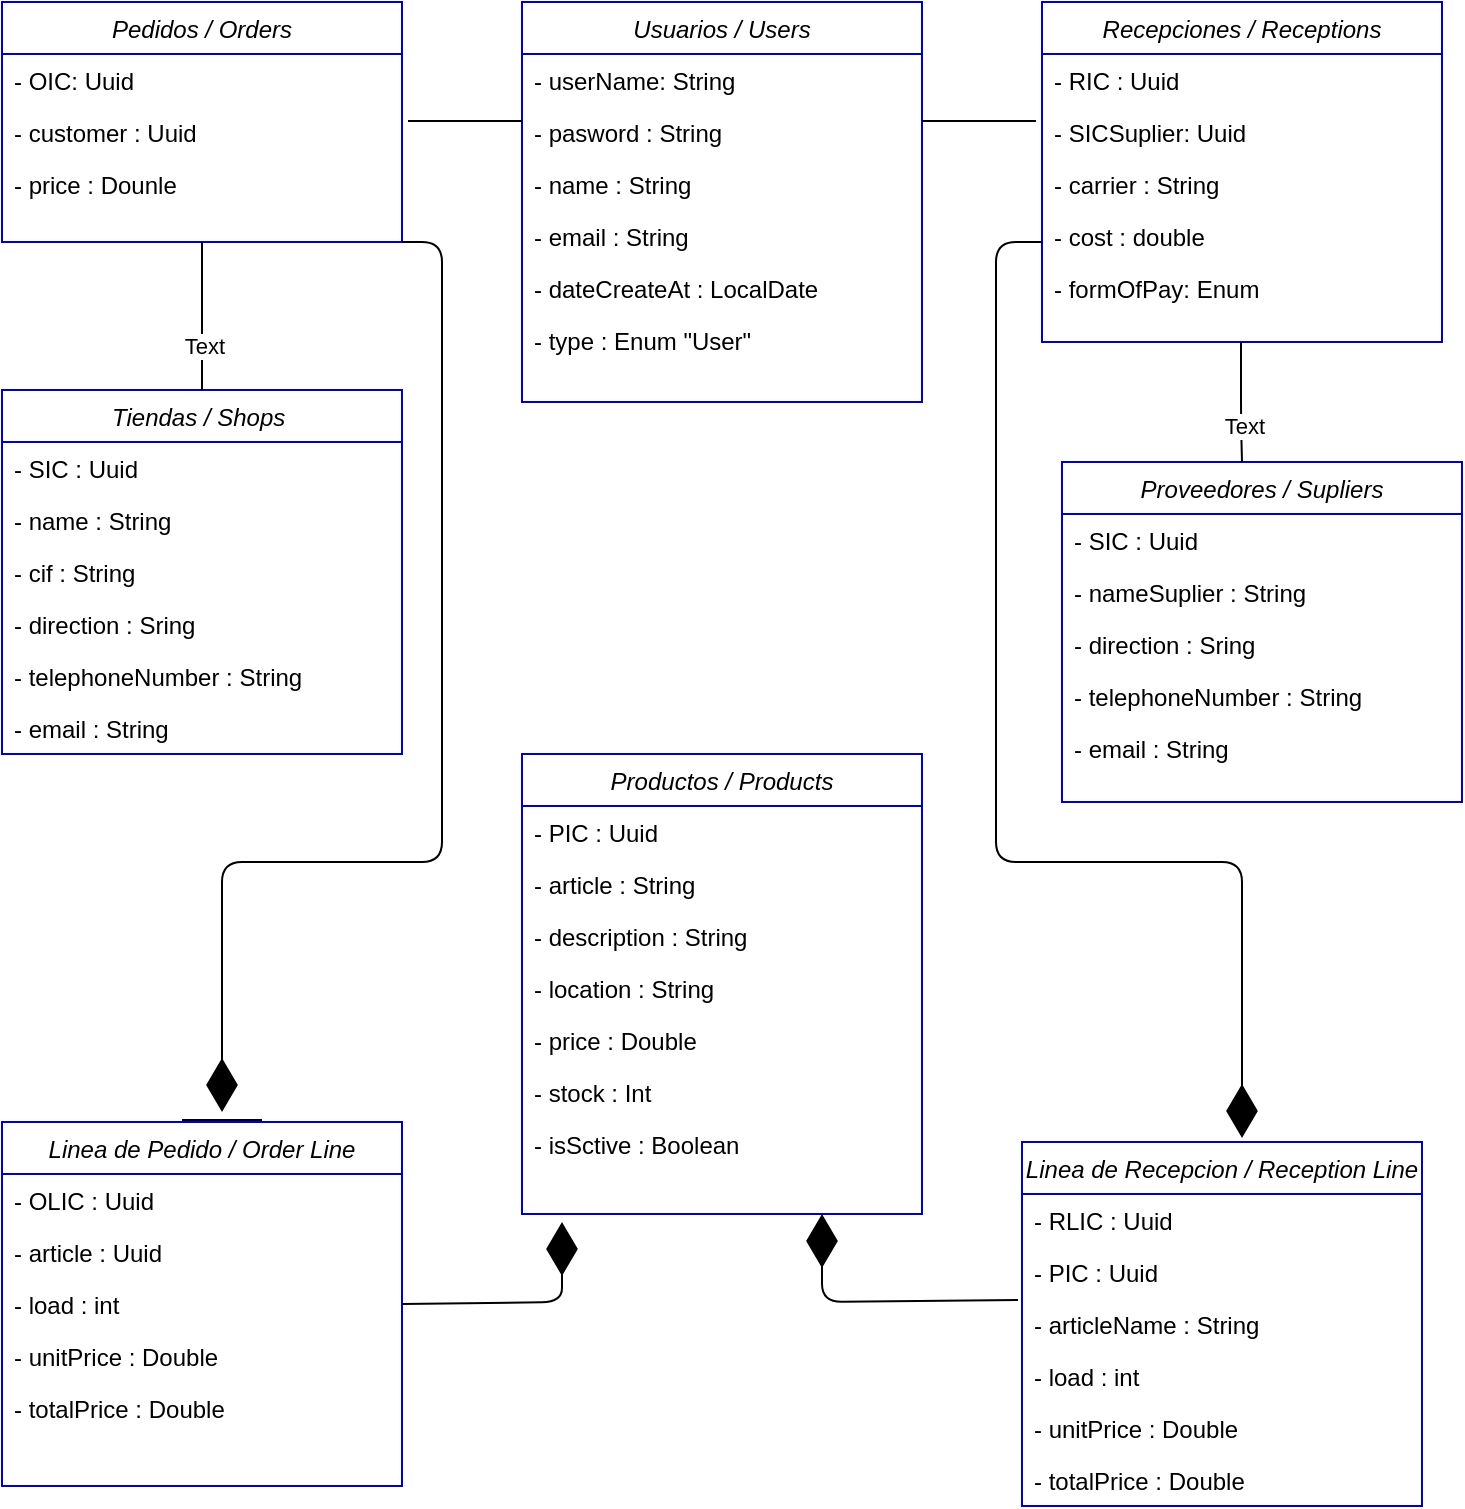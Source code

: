 <mxfile version="15.2.7" type="device"><diagram id="C5RBs43oDa-KdzZeNtuy" name="Page-1"><mxGraphModel dx="1920" dy="494" grid="1" gridSize="10" guides="1" tooltips="1" connect="1" arrows="1" fold="1" page="1" pageScale="1" pageWidth="827" pageHeight="1169" math="0" shadow="0"><root><mxCell id="WIyWlLk6GJQsqaUBKTNV-0"/><mxCell id="WIyWlLk6GJQsqaUBKTNV-1" parent="WIyWlLk6GJQsqaUBKTNV-0"/><mxCell id="xP6IEk8G_7_wYVqHRWd4-0" value="Pedidos / Orders" style="swimlane;fontStyle=2;align=center;verticalAlign=top;childLayout=stackLayout;horizontal=1;startSize=26;horizontalStack=0;resizeParent=1;resizeLast=0;collapsible=1;marginBottom=0;rounded=0;shadow=0;strokeWidth=1;fillColor=#FFFFFF;strokeColor=#0000CC;" parent="WIyWlLk6GJQsqaUBKTNV-1" vertex="1"><mxGeometry x="-800" y="220" width="200" height="120" as="geometry"><mxRectangle x="-200" y="50" width="160" height="26" as="alternateBounds"/></mxGeometry></mxCell><mxCell id="xP6IEk8G_7_wYVqHRWd4-20" value="- OIC: Uuid&#10;" style="text;align=left;verticalAlign=top;spacingLeft=4;spacingRight=4;overflow=hidden;rotatable=0;points=[[0,0.5],[1,0.5]];portConstraint=eastwest;rounded=0;shadow=0;html=0;" parent="xP6IEk8G_7_wYVqHRWd4-0" vertex="1"><mxGeometry y="26" width="200" height="26" as="geometry"/></mxCell><mxCell id="xP6IEk8G_7_wYVqHRWd4-1" value="- customer : Uuid" style="text;align=left;verticalAlign=top;spacingLeft=4;spacingRight=4;overflow=hidden;rotatable=0;points=[[0,0.5],[1,0.5]];portConstraint=eastwest;" parent="xP6IEk8G_7_wYVqHRWd4-0" vertex="1"><mxGeometry y="52" width="200" height="26" as="geometry"/></mxCell><mxCell id="xP6IEk8G_7_wYVqHRWd4-2" value="- price : Dounle" style="text;align=left;verticalAlign=top;spacingLeft=4;spacingRight=4;overflow=hidden;rotatable=0;points=[[0,0.5],[1,0.5]];portConstraint=eastwest;rounded=0;shadow=0;html=0;" parent="xP6IEk8G_7_wYVqHRWd4-0" vertex="1"><mxGeometry y="78" width="200" height="26" as="geometry"/></mxCell><mxCell id="XiTa4pajt9Ke85h2i4oA-1" value="Tiendas / Shops " style="swimlane;fontStyle=2;align=center;verticalAlign=top;childLayout=stackLayout;horizontal=1;startSize=26;horizontalStack=0;resizeParent=1;resizeLast=0;collapsible=1;marginBottom=0;rounded=0;shadow=0;strokeWidth=1;fillColor=#FFFFFF;strokeColor=#0000CC;" parent="WIyWlLk6GJQsqaUBKTNV-1" vertex="1"><mxGeometry x="-800" y="414" width="200" height="182" as="geometry"><mxRectangle x="-200" y="50" width="160" height="26" as="alternateBounds"/></mxGeometry></mxCell><mxCell id="XiTa4pajt9Ke85h2i4oA-2" value="- SIC : Uuid" style="text;align=left;verticalAlign=top;spacingLeft=4;spacingRight=4;overflow=hidden;rotatable=0;points=[[0,0.5],[1,0.5]];portConstraint=eastwest;" parent="XiTa4pajt9Ke85h2i4oA-1" vertex="1"><mxGeometry y="26" width="200" height="26" as="geometry"/></mxCell><mxCell id="XiTa4pajt9Ke85h2i4oA-3" value="- name : String" style="text;align=left;verticalAlign=top;spacingLeft=4;spacingRight=4;overflow=hidden;rotatable=0;points=[[0,0.5],[1,0.5]];portConstraint=eastwest;rounded=0;shadow=0;html=0;" parent="XiTa4pajt9Ke85h2i4oA-1" vertex="1"><mxGeometry y="52" width="200" height="26" as="geometry"/></mxCell><mxCell id="XiTa4pajt9Ke85h2i4oA-63" value="- cif : String" style="text;align=left;verticalAlign=top;spacingLeft=4;spacingRight=4;overflow=hidden;rotatable=0;points=[[0,0.5],[1,0.5]];portConstraint=eastwest;" parent="XiTa4pajt9Ke85h2i4oA-1" vertex="1"><mxGeometry y="78" width="200" height="26" as="geometry"/></mxCell><mxCell id="XiTa4pajt9Ke85h2i4oA-4" value="- direction : Sring" style="text;align=left;verticalAlign=top;spacingLeft=4;spacingRight=4;overflow=hidden;rotatable=0;points=[[0,0.5],[1,0.5]];portConstraint=eastwest;rounded=0;shadow=0;html=0;" parent="XiTa4pajt9Ke85h2i4oA-1" vertex="1"><mxGeometry y="104" width="200" height="26" as="geometry"/></mxCell><mxCell id="XiTa4pajt9Ke85h2i4oA-5" value="- telephoneNumber : String" style="text;align=left;verticalAlign=top;spacingLeft=4;spacingRight=4;overflow=hidden;rotatable=0;points=[[0,0.5],[1,0.5]];portConstraint=eastwest;rounded=0;shadow=0;html=0;" parent="XiTa4pajt9Ke85h2i4oA-1" vertex="1"><mxGeometry y="130" width="200" height="26" as="geometry"/></mxCell><mxCell id="XiTa4pajt9Ke85h2i4oA-7" value="- email : String" style="text;align=left;verticalAlign=top;spacingLeft=4;spacingRight=4;overflow=hidden;rotatable=0;points=[[0,0.5],[1,0.5]];portConstraint=eastwest;rounded=0;shadow=0;html=0;" parent="XiTa4pajt9Ke85h2i4oA-1" vertex="1"><mxGeometry y="156" width="200" height="26" as="geometry"/></mxCell><mxCell id="XiTa4pajt9Ke85h2i4oA-14" value="Productos / Products" style="swimlane;fontStyle=2;align=center;verticalAlign=top;childLayout=stackLayout;horizontal=1;startSize=26;horizontalStack=0;resizeParent=1;resizeLast=0;collapsible=1;marginBottom=0;rounded=0;shadow=0;strokeWidth=1;fillColor=#FFFFFF;strokeColor=#0000CC;" parent="WIyWlLk6GJQsqaUBKTNV-1" vertex="1"><mxGeometry x="-540" y="596" width="200" height="230" as="geometry"><mxRectangle x="-200" y="50" width="160" height="26" as="alternateBounds"/></mxGeometry></mxCell><mxCell id="XiTa4pajt9Ke85h2i4oA-15" value="- PIC : Uuid" style="text;align=left;verticalAlign=top;spacingLeft=4;spacingRight=4;overflow=hidden;rotatable=0;points=[[0,0.5],[1,0.5]];portConstraint=eastwest;" parent="XiTa4pajt9Ke85h2i4oA-14" vertex="1"><mxGeometry y="26" width="200" height="26" as="geometry"/></mxCell><mxCell id="XiTa4pajt9Ke85h2i4oA-16" value="- article : String" style="text;align=left;verticalAlign=top;spacingLeft=4;spacingRight=4;overflow=hidden;rotatable=0;points=[[0,0.5],[1,0.5]];portConstraint=eastwest;rounded=0;shadow=0;html=0;" parent="XiTa4pajt9Ke85h2i4oA-14" vertex="1"><mxGeometry y="52" width="200" height="26" as="geometry"/></mxCell><mxCell id="XiTa4pajt9Ke85h2i4oA-17" value="- description : String" style="text;align=left;verticalAlign=top;spacingLeft=4;spacingRight=4;overflow=hidden;rotatable=0;points=[[0,0.5],[1,0.5]];portConstraint=eastwest;rounded=0;shadow=0;html=0;" parent="XiTa4pajt9Ke85h2i4oA-14" vertex="1"><mxGeometry y="78" width="200" height="26" as="geometry"/></mxCell><mxCell id="XiTa4pajt9Ke85h2i4oA-18" value="- location : String" style="text;align=left;verticalAlign=top;spacingLeft=4;spacingRight=4;overflow=hidden;rotatable=0;points=[[0,0.5],[1,0.5]];portConstraint=eastwest;rounded=0;shadow=0;html=0;" parent="XiTa4pajt9Ke85h2i4oA-14" vertex="1"><mxGeometry y="104" width="200" height="26" as="geometry"/></mxCell><mxCell id="XiTa4pajt9Ke85h2i4oA-19" value="- price : Double" style="text;align=left;verticalAlign=top;spacingLeft=4;spacingRight=4;overflow=hidden;rotatable=0;points=[[0,0.5],[1,0.5]];portConstraint=eastwest;rounded=0;shadow=0;html=0;" parent="XiTa4pajt9Ke85h2i4oA-14" vertex="1"><mxGeometry y="130" width="200" height="26" as="geometry"/></mxCell><mxCell id="XiTa4pajt9Ke85h2i4oA-20" value="- stock : Int" style="text;align=left;verticalAlign=top;spacingLeft=4;spacingRight=4;overflow=hidden;rotatable=0;points=[[0,0.5],[1,0.5]];portConstraint=eastwest;rounded=0;shadow=0;html=0;" parent="XiTa4pajt9Ke85h2i4oA-14" vertex="1"><mxGeometry y="156" width="200" height="26" as="geometry"/></mxCell><mxCell id="XiTa4pajt9Ke85h2i4oA-21" value="- isSctive : Boolean" style="text;align=left;verticalAlign=top;spacingLeft=4;spacingRight=4;overflow=hidden;rotatable=0;points=[[0,0.5],[1,0.5]];portConstraint=eastwest;rounded=0;shadow=0;html=0;" parent="XiTa4pajt9Ke85h2i4oA-14" vertex="1"><mxGeometry y="182" width="200" height="26" as="geometry"/></mxCell><mxCell id="XiTa4pajt9Ke85h2i4oA-27" value="Recepciones / Receptions" style="swimlane;fontStyle=2;align=center;verticalAlign=top;childLayout=stackLayout;horizontal=1;startSize=26;horizontalStack=0;resizeParent=1;resizeLast=0;collapsible=1;marginBottom=0;rounded=0;shadow=0;strokeWidth=1;fillColor=#FFFFFF;strokeColor=#0000CC;" parent="WIyWlLk6GJQsqaUBKTNV-1" vertex="1"><mxGeometry x="-280" y="220" width="200" height="170" as="geometry"><mxRectangle x="-200" y="50" width="160" height="26" as="alternateBounds"/></mxGeometry></mxCell><mxCell id="XiTa4pajt9Ke85h2i4oA-28" value="- RIC : Uuid" style="text;align=left;verticalAlign=top;spacingLeft=4;spacingRight=4;overflow=hidden;rotatable=0;points=[[0,0.5],[1,0.5]];portConstraint=eastwest;" parent="XiTa4pajt9Ke85h2i4oA-27" vertex="1"><mxGeometry y="26" width="200" height="26" as="geometry"/></mxCell><mxCell id="XiTa4pajt9Ke85h2i4oA-29" value="- SICSuplier: Uuid" style="text;align=left;verticalAlign=top;spacingLeft=4;spacingRight=4;overflow=hidden;rotatable=0;points=[[0,0.5],[1,0.5]];portConstraint=eastwest;rounded=0;shadow=0;html=0;" parent="XiTa4pajt9Ke85h2i4oA-27" vertex="1"><mxGeometry y="52" width="200" height="26" as="geometry"/></mxCell><mxCell id="XiTa4pajt9Ke85h2i4oA-30" value="- carrier : String" style="text;align=left;verticalAlign=top;spacingLeft=4;spacingRight=4;overflow=hidden;rotatable=0;points=[[0,0.5],[1,0.5]];portConstraint=eastwest;rounded=0;shadow=0;html=0;" parent="XiTa4pajt9Ke85h2i4oA-27" vertex="1"><mxGeometry y="78" width="200" height="26" as="geometry"/></mxCell><mxCell id="XiTa4pajt9Ke85h2i4oA-31" value="- cost : double" style="text;align=left;verticalAlign=top;spacingLeft=4;spacingRight=4;overflow=hidden;rotatable=0;points=[[0,0.5],[1,0.5]];portConstraint=eastwest;rounded=0;shadow=0;html=0;" parent="XiTa4pajt9Ke85h2i4oA-27" vertex="1"><mxGeometry y="104" width="200" height="26" as="geometry"/></mxCell><mxCell id="XiTa4pajt9Ke85h2i4oA-88" value="- formOfPay: Enum " style="text;align=left;verticalAlign=top;spacingLeft=4;spacingRight=4;overflow=hidden;rotatable=0;points=[[0,0.5],[1,0.5]];portConstraint=eastwest;rounded=0;shadow=0;html=0;" parent="XiTa4pajt9Ke85h2i4oA-27" vertex="1"><mxGeometry y="130" width="200" height="26" as="geometry"/></mxCell><mxCell id="XiTa4pajt9Ke85h2i4oA-65" value="Linea de Recepcion / Reception Line" style="swimlane;fontStyle=2;align=center;verticalAlign=top;childLayout=stackLayout;horizontal=1;startSize=26;horizontalStack=0;resizeParent=1;resizeLast=0;collapsible=1;marginBottom=0;rounded=0;shadow=0;strokeWidth=1;fillColor=#FFFFFF;strokeColor=#0000CC;" parent="WIyWlLk6GJQsqaUBKTNV-1" vertex="1"><mxGeometry x="-290" y="790" width="200" height="182" as="geometry"><mxRectangle x="-200" y="50" width="160" height="26" as="alternateBounds"/></mxGeometry></mxCell><mxCell id="XiTa4pajt9Ke85h2i4oA-66" value="- RLIC : Uuid" style="text;align=left;verticalAlign=top;spacingLeft=4;spacingRight=4;overflow=hidden;rotatable=0;points=[[0,0.5],[1,0.5]];portConstraint=eastwest;" parent="XiTa4pajt9Ke85h2i4oA-65" vertex="1"><mxGeometry y="26" width="200" height="26" as="geometry"/></mxCell><mxCell id="XiTa4pajt9Ke85h2i4oA-67" value="- PIC : Uuid " style="text;align=left;verticalAlign=top;spacingLeft=4;spacingRight=4;overflow=hidden;rotatable=0;points=[[0,0.5],[1,0.5]];portConstraint=eastwest;rounded=0;shadow=0;html=0;" parent="XiTa4pajt9Ke85h2i4oA-65" vertex="1"><mxGeometry y="52" width="200" height="26" as="geometry"/></mxCell><mxCell id="XiTa4pajt9Ke85h2i4oA-89" value="- articleName : String" style="text;align=left;verticalAlign=top;spacingLeft=4;spacingRight=4;overflow=hidden;rotatable=0;points=[[0,0.5],[1,0.5]];portConstraint=eastwest;rounded=0;shadow=0;html=0;" parent="XiTa4pajt9Ke85h2i4oA-65" vertex="1"><mxGeometry y="78" width="200" height="26" as="geometry"/></mxCell><mxCell id="XiTa4pajt9Ke85h2i4oA-68" value="- load : int" style="text;align=left;verticalAlign=top;spacingLeft=4;spacingRight=4;overflow=hidden;rotatable=0;points=[[0,0.5],[1,0.5]];portConstraint=eastwest;rounded=0;shadow=0;html=0;" parent="XiTa4pajt9Ke85h2i4oA-65" vertex="1"><mxGeometry y="104" width="200" height="26" as="geometry"/></mxCell><mxCell id="XiTa4pajt9Ke85h2i4oA-69" value="- unitPrice : Double" style="text;align=left;verticalAlign=top;spacingLeft=4;spacingRight=4;overflow=hidden;rotatable=0;points=[[0,0.5],[1,0.5]];portConstraint=eastwest;rounded=0;shadow=0;html=0;" parent="XiTa4pajt9Ke85h2i4oA-65" vertex="1"><mxGeometry y="130" width="200" height="26" as="geometry"/></mxCell><mxCell id="XiTa4pajt9Ke85h2i4oA-71" value="- totalPrice : Double" style="text;align=left;verticalAlign=top;spacingLeft=4;spacingRight=4;overflow=hidden;rotatable=0;points=[[0,0.5],[1,0.5]];portConstraint=eastwest;rounded=0;shadow=0;html=0;" parent="XiTa4pajt9Ke85h2i4oA-65" vertex="1"><mxGeometry y="156" width="200" height="22" as="geometry"/></mxCell><mxCell id="XiTa4pajt9Ke85h2i4oA-72" value="Linea de Pedido / Order Line" style="swimlane;fontStyle=2;align=center;verticalAlign=top;childLayout=stackLayout;horizontal=1;startSize=26;horizontalStack=0;resizeParent=1;resizeLast=0;collapsible=1;marginBottom=0;rounded=0;shadow=0;strokeWidth=1;fillColor=#FFFFFF;strokeColor=#0000CC;" parent="WIyWlLk6GJQsqaUBKTNV-1" vertex="1"><mxGeometry x="-800" y="780" width="200" height="182" as="geometry"><mxRectangle x="-200" y="50" width="160" height="26" as="alternateBounds"/></mxGeometry></mxCell><mxCell id="XiTa4pajt9Ke85h2i4oA-73" value="- OLIC : Uuid" style="text;align=left;verticalAlign=top;spacingLeft=4;spacingRight=4;overflow=hidden;rotatable=0;points=[[0,0.5],[1,0.5]];portConstraint=eastwest;" parent="XiTa4pajt9Ke85h2i4oA-72" vertex="1"><mxGeometry y="26" width="200" height="26" as="geometry"/></mxCell><mxCell id="XiTa4pajt9Ke85h2i4oA-74" value="- article : Uuid " style="text;align=left;verticalAlign=top;spacingLeft=4;spacingRight=4;overflow=hidden;rotatable=0;points=[[0,0.5],[1,0.5]];portConstraint=eastwest;rounded=0;shadow=0;html=0;" parent="XiTa4pajt9Ke85h2i4oA-72" vertex="1"><mxGeometry y="52" width="200" height="26" as="geometry"/></mxCell><mxCell id="XiTa4pajt9Ke85h2i4oA-75" value="- load : int" style="text;align=left;verticalAlign=top;spacingLeft=4;spacingRight=4;overflow=hidden;rotatable=0;points=[[0,0.5],[1,0.5]];portConstraint=eastwest;rounded=0;shadow=0;html=0;" parent="XiTa4pajt9Ke85h2i4oA-72" vertex="1"><mxGeometry y="78" width="200" height="26" as="geometry"/></mxCell><mxCell id="XiTa4pajt9Ke85h2i4oA-76" value="- unitPrice : Double" style="text;align=left;verticalAlign=top;spacingLeft=4;spacingRight=4;overflow=hidden;rotatable=0;points=[[0,0.5],[1,0.5]];portConstraint=eastwest;rounded=0;shadow=0;html=0;" parent="XiTa4pajt9Ke85h2i4oA-72" vertex="1"><mxGeometry y="104" width="200" height="26" as="geometry"/></mxCell><mxCell id="XiTa4pajt9Ke85h2i4oA-77" value="- totalPrice : Double" style="text;align=left;verticalAlign=top;spacingLeft=4;spacingRight=4;overflow=hidden;rotatable=0;points=[[0,0.5],[1,0.5]];portConstraint=eastwest;rounded=0;shadow=0;html=0;" parent="XiTa4pajt9Ke85h2i4oA-72" vertex="1"><mxGeometry y="130" width="200" height="26" as="geometry"/></mxCell><mxCell id="XiTa4pajt9Ke85h2i4oA-40" value="Usuarios / Users" style="swimlane;fontStyle=2;align=center;verticalAlign=top;childLayout=stackLayout;horizontal=1;startSize=26;horizontalStack=0;resizeParent=1;resizeLast=0;collapsible=1;marginBottom=0;rounded=0;shadow=0;strokeWidth=1;fillColor=#FFFFFF;strokeColor=#0000CC;" parent="WIyWlLk6GJQsqaUBKTNV-1" vertex="1"><mxGeometry x="-540" y="220" width="200" height="200" as="geometry"><mxRectangle x="-200" y="50" width="160" height="26" as="alternateBounds"/></mxGeometry></mxCell><mxCell id="XiTa4pajt9Ke85h2i4oA-41" value="- userName: String" style="text;align=left;verticalAlign=top;spacingLeft=4;spacingRight=4;overflow=hidden;rotatable=0;points=[[0,0.5],[1,0.5]];portConstraint=eastwest;" parent="XiTa4pajt9Ke85h2i4oA-40" vertex="1"><mxGeometry y="26" width="200" height="26" as="geometry"/></mxCell><mxCell id="XiTa4pajt9Ke85h2i4oA-42" value="- pasword : String" style="text;align=left;verticalAlign=top;spacingLeft=4;spacingRight=4;overflow=hidden;rotatable=0;points=[[0,0.5],[1,0.5]];portConstraint=eastwest;rounded=0;shadow=0;html=0;" parent="XiTa4pajt9Ke85h2i4oA-40" vertex="1"><mxGeometry y="52" width="200" height="26" as="geometry"/></mxCell><mxCell id="XiTa4pajt9Ke85h2i4oA-43" value="- name : String" style="text;align=left;verticalAlign=top;spacingLeft=4;spacingRight=4;overflow=hidden;rotatable=0;points=[[0,0.5],[1,0.5]];portConstraint=eastwest;rounded=0;shadow=0;html=0;" parent="XiTa4pajt9Ke85h2i4oA-40" vertex="1"><mxGeometry y="78" width="200" height="26" as="geometry"/></mxCell><mxCell id="XiTa4pajt9Ke85h2i4oA-44" value="- email : String" style="text;align=left;verticalAlign=top;spacingLeft=4;spacingRight=4;overflow=hidden;rotatable=0;points=[[0,0.5],[1,0.5]];portConstraint=eastwest;rounded=0;shadow=0;html=0;" parent="XiTa4pajt9Ke85h2i4oA-40" vertex="1"><mxGeometry y="104" width="200" height="26" as="geometry"/></mxCell><mxCell id="XiTa4pajt9Ke85h2i4oA-45" value="- dateCreateAt : LocalDate" style="text;align=left;verticalAlign=top;spacingLeft=4;spacingRight=4;overflow=hidden;rotatable=0;points=[[0,0.5],[1,0.5]];portConstraint=eastwest;rounded=0;shadow=0;html=0;" parent="XiTa4pajt9Ke85h2i4oA-40" vertex="1"><mxGeometry y="130" width="200" height="26" as="geometry"/></mxCell><mxCell id="XiTa4pajt9Ke85h2i4oA-46" value="- type : Enum &quot;User&quot;" style="text;align=left;verticalAlign=top;spacingLeft=4;spacingRight=4;overflow=hidden;rotatable=0;points=[[0,0.5],[1,0.5]];portConstraint=eastwest;rounded=0;shadow=0;html=0;" parent="XiTa4pajt9Ke85h2i4oA-40" vertex="1"><mxGeometry y="156" width="200" height="26" as="geometry"/></mxCell><mxCell id="XiTa4pajt9Ke85h2i4oA-96" value="" style="endArrow=none;html=1;exitX=1;exitY=-0.192;exitDx=0;exitDy=0;exitPerimeter=0;" parent="WIyWlLk6GJQsqaUBKTNV-1" edge="1"><mxGeometry width="50" height="50" relative="1" as="geometry"><mxPoint x="-340" y="279.508" as="sourcePoint"/><mxPoint x="-283" y="279.5" as="targetPoint"/></mxGeometry></mxCell><mxCell id="XiTa4pajt9Ke85h2i4oA-98" value="" style="endArrow=diamondThin;endFill=1;endSize=24;html=1;exitX=1;exitY=1;exitDx=0;exitDy=0;" parent="WIyWlLk6GJQsqaUBKTNV-1" source="xP6IEk8G_7_wYVqHRWd4-0" target="XiTa4pajt9Ke85h2i4oA-99" edge="1"><mxGeometry width="160" relative="1" as="geometry"><mxPoint x="-600" y="380" as="sourcePoint"/><mxPoint x="-690" y="779" as="targetPoint"/><Array as="points"><mxPoint x="-580" y="340"/><mxPoint x="-580" y="650"/><mxPoint x="-690" y="650"/></Array></mxGeometry></mxCell><mxCell id="XiTa4pajt9Ke85h2i4oA-99" value="" style="line;strokeWidth=1;fillColor=none;align=left;verticalAlign=middle;spacingTop=-1;spacingLeft=3;spacingRight=3;rotatable=0;labelPosition=right;points=[];portConstraint=eastwest;" parent="WIyWlLk6GJQsqaUBKTNV-1" vertex="1"><mxGeometry x="-710" y="775" width="40" height="8" as="geometry"/></mxCell><mxCell id="XiTa4pajt9Ke85h2i4oA-100" value="" style="endArrow=none;html=1;exitX=0.5;exitY=1;exitDx=0;exitDy=0;entryX=0.5;entryY=0;entryDx=0;entryDy=0;" parent="WIyWlLk6GJQsqaUBKTNV-1" source="xP6IEk8G_7_wYVqHRWd4-0" target="XiTa4pajt9Ke85h2i4oA-1" edge="1"><mxGeometry width="50" height="50" relative="1" as="geometry"><mxPoint x="-330" y="329.508" as="sourcePoint"/><mxPoint x="-273" y="329.5" as="targetPoint"/></mxGeometry></mxCell><mxCell id="XiTa4pajt9Ke85h2i4oA-104" value="Text" style="edgeLabel;html=1;align=center;verticalAlign=middle;resizable=0;points=[];" parent="XiTa4pajt9Ke85h2i4oA-100" vertex="1" connectable="0"><mxGeometry x="0.405" y="1" relative="1" as="geometry"><mxPoint as="offset"/></mxGeometry></mxCell><mxCell id="XiTa4pajt9Ke85h2i4oA-102" value="" style="endArrow=none;html=1;exitX=1;exitY=-0.192;exitDx=0;exitDy=0;exitPerimeter=0;" parent="WIyWlLk6GJQsqaUBKTNV-1" edge="1"><mxGeometry width="50" height="50" relative="1" as="geometry"><mxPoint x="-597" y="279.508" as="sourcePoint"/><mxPoint x="-540" y="279.5" as="targetPoint"/></mxGeometry></mxCell><mxCell id="XiTa4pajt9Ke85h2i4oA-103" value="" style="endArrow=diamondThin;endFill=1;endSize=24;html=1;" parent="WIyWlLk6GJQsqaUBKTNV-1" edge="1"><mxGeometry width="160" relative="1" as="geometry"><mxPoint x="-280" y="340" as="sourcePoint"/><mxPoint x="-180" y="788" as="targetPoint"/><Array as="points"><mxPoint x="-303" y="340"/><mxPoint x="-303" y="650"/><mxPoint x="-180" y="650"/></Array></mxGeometry></mxCell><mxCell id="XiTa4pajt9Ke85h2i4oA-56" value="Proveedores / Supliers" style="swimlane;fontStyle=2;align=center;verticalAlign=top;childLayout=stackLayout;horizontal=1;startSize=26;horizontalStack=0;resizeParent=1;resizeLast=0;collapsible=1;marginBottom=0;rounded=0;shadow=0;strokeWidth=1;fillColor=#FFFFFF;strokeColor=#0000CC;" parent="WIyWlLk6GJQsqaUBKTNV-1" vertex="1"><mxGeometry x="-270" y="450" width="200" height="170" as="geometry"><mxRectangle x="-200" y="50" width="160" height="26" as="alternateBounds"/></mxGeometry></mxCell><mxCell id="XiTa4pajt9Ke85h2i4oA-57" value="- SIC : Uuid" style="text;align=left;verticalAlign=top;spacingLeft=4;spacingRight=4;overflow=hidden;rotatable=0;points=[[0,0.5],[1,0.5]];portConstraint=eastwest;" parent="XiTa4pajt9Ke85h2i4oA-56" vertex="1"><mxGeometry y="26" width="200" height="26" as="geometry"/></mxCell><mxCell id="XiTa4pajt9Ke85h2i4oA-58" value="- nameSuplier : String" style="text;align=left;verticalAlign=top;spacingLeft=4;spacingRight=4;overflow=hidden;rotatable=0;points=[[0,0.5],[1,0.5]];portConstraint=eastwest;rounded=0;shadow=0;html=0;" parent="XiTa4pajt9Ke85h2i4oA-56" vertex="1"><mxGeometry y="52" width="200" height="26" as="geometry"/></mxCell><mxCell id="XiTa4pajt9Ke85h2i4oA-60" value="- direction : Sring" style="text;align=left;verticalAlign=top;spacingLeft=4;spacingRight=4;overflow=hidden;rotatable=0;points=[[0,0.5],[1,0.5]];portConstraint=eastwest;rounded=0;shadow=0;html=0;" parent="XiTa4pajt9Ke85h2i4oA-56" vertex="1"><mxGeometry y="78" width="200" height="26" as="geometry"/></mxCell><mxCell id="XiTa4pajt9Ke85h2i4oA-61" value="- telephoneNumber : String" style="text;align=left;verticalAlign=top;spacingLeft=4;spacingRight=4;overflow=hidden;rotatable=0;points=[[0,0.5],[1,0.5]];portConstraint=eastwest;rounded=0;shadow=0;html=0;" parent="XiTa4pajt9Ke85h2i4oA-56" vertex="1"><mxGeometry y="104" width="200" height="26" as="geometry"/></mxCell><mxCell id="XiTa4pajt9Ke85h2i4oA-62" value="- email : String" style="text;align=left;verticalAlign=top;spacingLeft=4;spacingRight=4;overflow=hidden;rotatable=0;points=[[0,0.5],[1,0.5]];portConstraint=eastwest;rounded=0;shadow=0;html=0;" parent="XiTa4pajt9Ke85h2i4oA-56" vertex="1"><mxGeometry y="130" width="200" height="26" as="geometry"/></mxCell><mxCell id="XiTa4pajt9Ke85h2i4oA-105" value="" style="endArrow=none;html=1;exitX=0.5;exitY=1;exitDx=0;exitDy=0;" parent="WIyWlLk6GJQsqaUBKTNV-1" edge="1"><mxGeometry width="50" height="50" relative="1" as="geometry"><mxPoint x="-180.5" y="390" as="sourcePoint"/><mxPoint x="-180" y="450" as="targetPoint"/><Array as="points"><mxPoint x="-180.5" y="430"/></Array></mxGeometry></mxCell><mxCell id="XiTa4pajt9Ke85h2i4oA-106" value="Text" style="edgeLabel;html=1;align=center;verticalAlign=middle;resizable=0;points=[];" parent="XiTa4pajt9Ke85h2i4oA-105" vertex="1" connectable="0"><mxGeometry x="0.405" y="1" relative="1" as="geometry"><mxPoint as="offset"/></mxGeometry></mxCell><mxCell id="XiTa4pajt9Ke85h2i4oA-107" value="" style="endArrow=diamondThin;endFill=1;endSize=24;html=1;exitX=1;exitY=0.5;exitDx=0;exitDy=0;" parent="WIyWlLk6GJQsqaUBKTNV-1" source="XiTa4pajt9Ke85h2i4oA-75" edge="1"><mxGeometry width="160" relative="1" as="geometry"><mxPoint x="-660" y="870" as="sourcePoint"/><mxPoint x="-520" y="830" as="targetPoint"/><Array as="points"><mxPoint x="-520" y="870"/></Array></mxGeometry></mxCell><mxCell id="XiTa4pajt9Ke85h2i4oA-108" value="" style="endArrow=diamondThin;endFill=1;endSize=24;html=1;exitX=-0.01;exitY=0.038;exitDx=0;exitDy=0;entryX=0.75;entryY=1;entryDx=0;entryDy=0;exitPerimeter=0;" parent="WIyWlLk6GJQsqaUBKTNV-1" source="XiTa4pajt9Ke85h2i4oA-89" target="XiTa4pajt9Ke85h2i4oA-14" edge="1"><mxGeometry width="160" relative="1" as="geometry"><mxPoint x="-590" y="881" as="sourcePoint"/><mxPoint x="-510" y="840" as="targetPoint"/><Array as="points"><mxPoint x="-390" y="870"/></Array></mxGeometry></mxCell></root></mxGraphModel></diagram></mxfile>